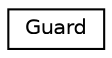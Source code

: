 digraph "Graphical Class Hierarchy"
{
 // LATEX_PDF_SIZE
  edge [fontname="Helvetica",fontsize="10",labelfontname="Helvetica",labelfontsize="10"];
  node [fontname="Helvetica",fontsize="10",shape=record];
  rankdir="LR";
  Node0 [label="Guard",height=0.2,width=0.4,color="black", fillcolor="white", style="filled",URL="$class_swig_1_1_guard.html",tooltip=" "];
}
